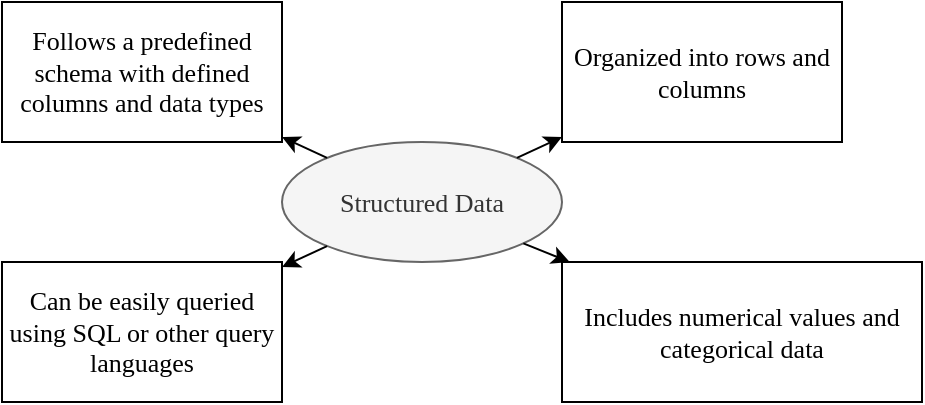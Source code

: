 <mxfile version="25.0.2">
  <diagram name="Structured Data Examples" id="0">
    <mxGraphModel dx="821" dy="488" grid="1" gridSize="10" guides="1" tooltips="1" connect="1" arrows="1" fold="1" page="1" pageScale="1" pageWidth="827" pageHeight="1169" math="0" shadow="0">
      <root>
        <mxCell id="0" />
        <mxCell id="1" parent="0" />
        <mxCell id="2" value="Structured Data" style="ellipse;whiteSpace=wrap;html=1;aspect=fixed;fontFamily=Times New Roman;fontSize=13;fillColor=#f5f5f5;fontColor=#333333;strokeColor=#666666;" parent="1" vertex="1">
          <mxGeometry x="300" y="200" width="140" height="60" as="geometry" />
        </mxCell>
        <mxCell id="3" value="Schema-Defined" style="rounded=1;whiteSpace=wrap;html=1;fontFamily=Times New Roman;fontSize=13;" parent="1" vertex="1">
          <mxGeometry x="160" y="130" width="140" height="70" as="geometry" />
        </mxCell>
        <mxCell id="4" value="Follows a predefined schema with defined columns and data types" style="whiteSpace=wrap;html=1;fontFamily=Times New Roman;fontSize=13;" parent="3" vertex="1">
          <mxGeometry width="140" height="70" as="geometry" />
        </mxCell>
        <mxCell id="5" style="fontFamily=Times New Roman;fontSize=13;" parent="1" source="2" target="3" edge="1">
          <mxGeometry relative="1" as="geometry" />
        </mxCell>
        <mxCell id="6" value="Tabular Format" style="rounded=1;whiteSpace=wrap;html=1;fontFamily=Times New Roman;fontSize=13;" parent="1" vertex="1">
          <mxGeometry x="440" y="130" width="140" height="70" as="geometry" />
        </mxCell>
        <mxCell id="7" value="Organized into rows and columns" style="whiteSpace=wrap;html=1;fontFamily=Times New Roman;fontSize=13;" parent="6" vertex="1">
          <mxGeometry width="140" height="70" as="geometry" />
        </mxCell>
        <mxCell id="8" style="fontFamily=Times New Roman;fontSize=13;" parent="1" source="2" target="6" edge="1">
          <mxGeometry relative="1" as="geometry" />
        </mxCell>
        <mxCell id="9" value="Easily Searchable" style="rounded=1;whiteSpace=wrap;html=1;fontFamily=Times New Roman;fontSize=13;" parent="1" vertex="1">
          <mxGeometry x="160" y="260" width="140" height="70" as="geometry" />
        </mxCell>
        <mxCell id="10" value="Can be easily queried using SQL or other query languages" style="whiteSpace=wrap;html=1;fontFamily=Times New Roman;fontSize=13;" parent="9" vertex="1">
          <mxGeometry width="140" height="70" as="geometry" />
        </mxCell>
        <mxCell id="11" style="fontFamily=Times New Roman;fontSize=13;" parent="1" source="2" target="9" edge="1">
          <mxGeometry relative="1" as="geometry" />
        </mxCell>
        <mxCell id="12" value="Quantitative and Categorical Data" style="rounded=1;whiteSpace=wrap;html=1;fontFamily=Times New Roman;fontSize=13;" parent="1" vertex="1">
          <mxGeometry x="440" y="260" width="180" height="70" as="geometry" />
        </mxCell>
        <mxCell id="13" value="Includes numerical values and categorical data" style="whiteSpace=wrap;html=1;fontFamily=Times New Roman;fontSize=13;" parent="12" vertex="1">
          <mxGeometry width="180" height="70" as="geometry" />
        </mxCell>
        <mxCell id="14" style="fontFamily=Times New Roman;fontSize=13;" parent="1" source="2" target="12" edge="1">
          <mxGeometry relative="1" as="geometry" />
        </mxCell>
      </root>
    </mxGraphModel>
  </diagram>
</mxfile>
